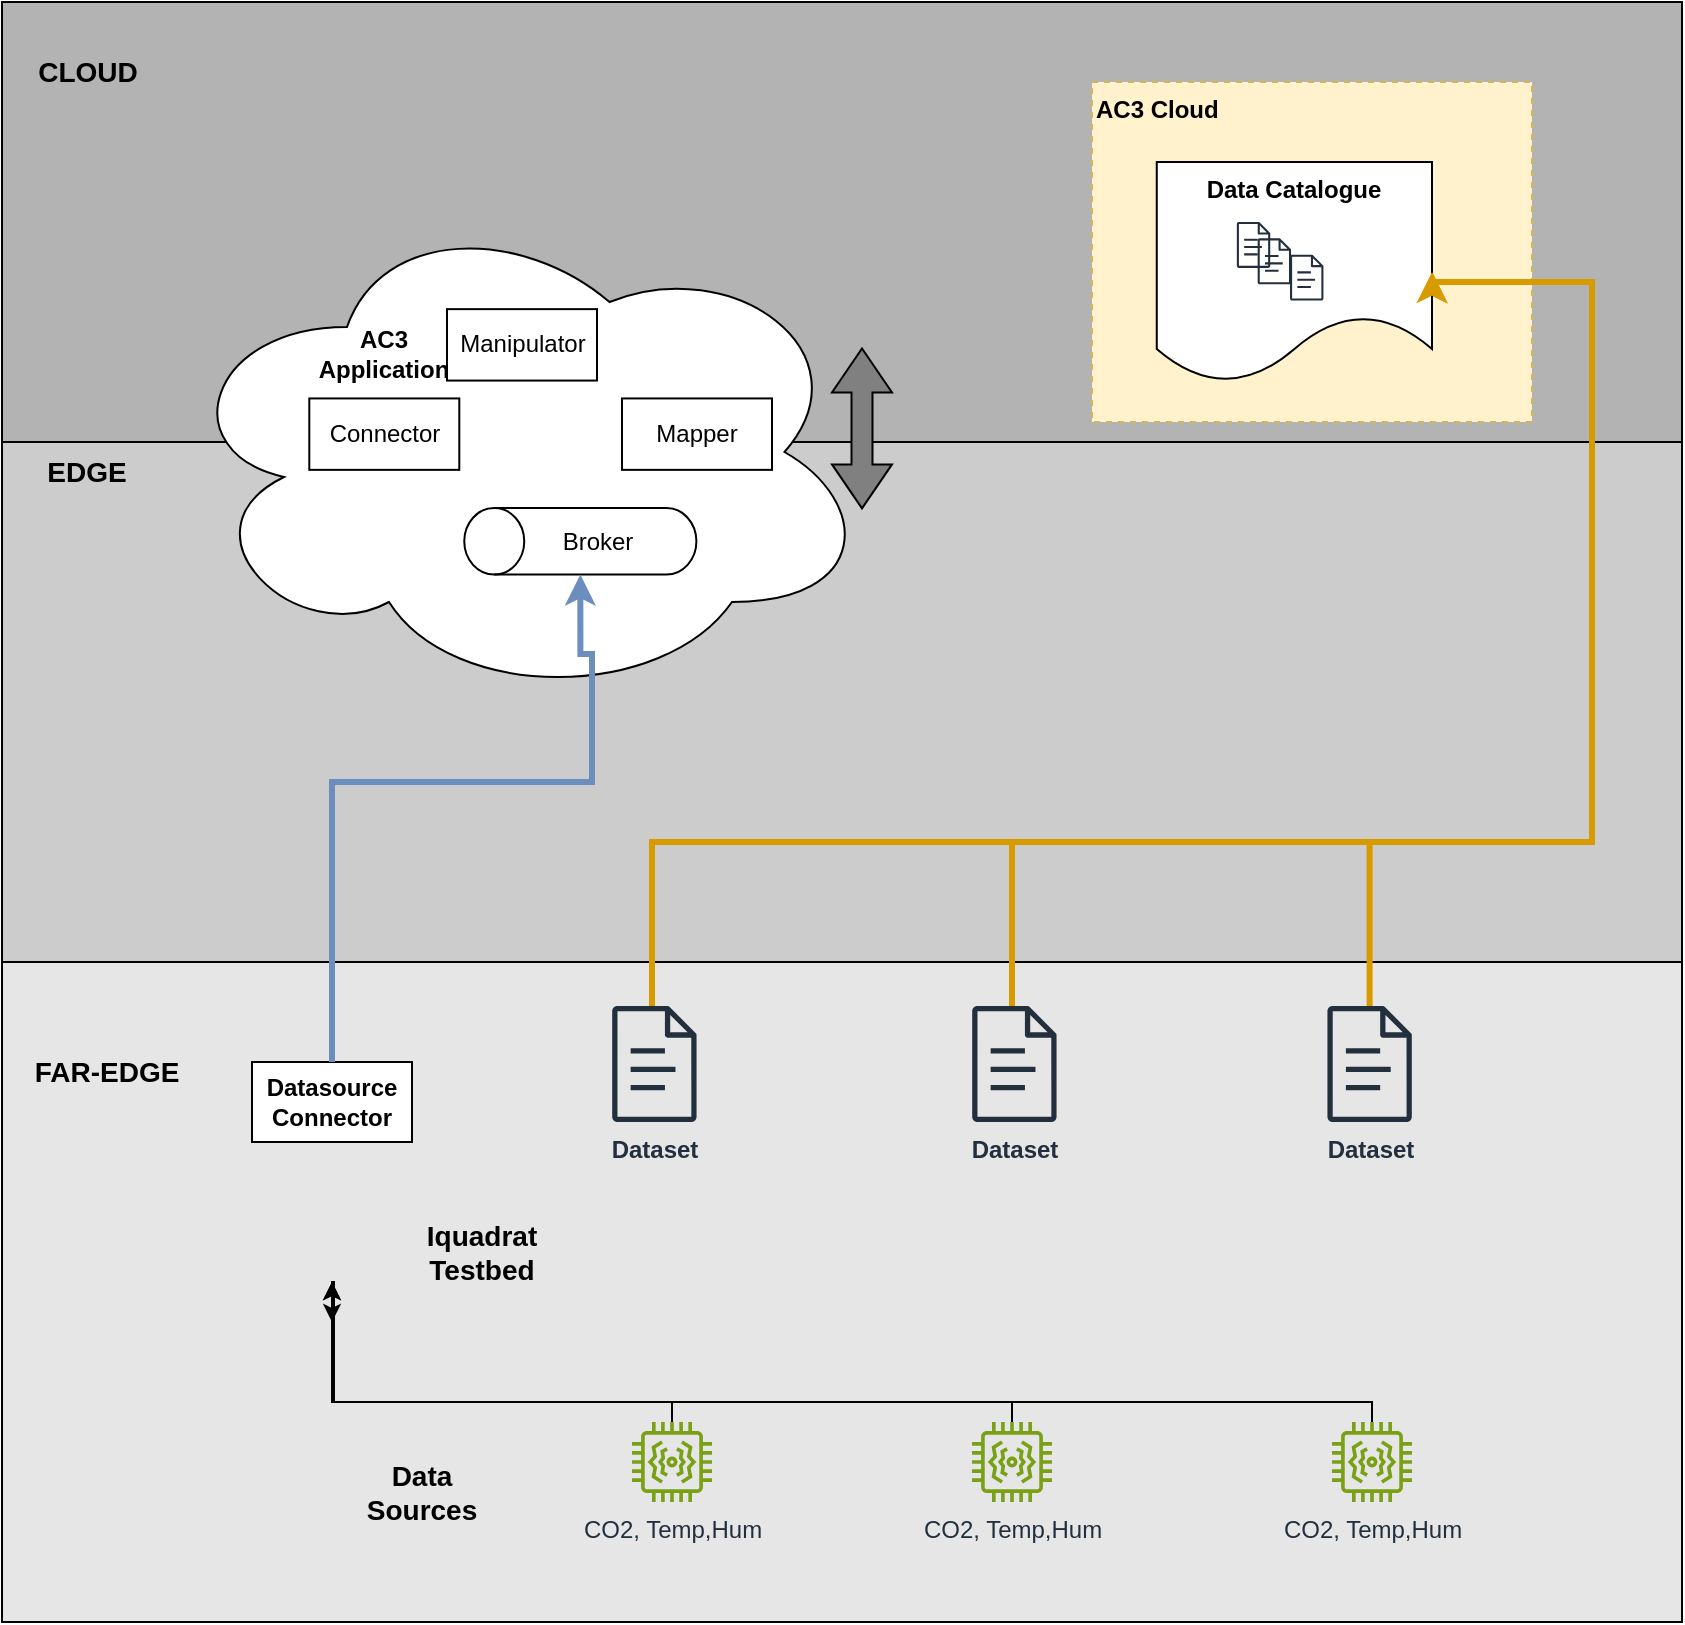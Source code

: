 <mxfile version="24.6.3" type="github">
  <diagram name="Page-1" id="CVLR7P7-JwrgKJYkrLkE">
    <mxGraphModel dx="2778" dy="2083" grid="1" gridSize="10" guides="1" tooltips="1" connect="1" arrows="1" fold="1" page="1" pageScale="1" pageWidth="850" pageHeight="1100" math="0" shadow="0">
      <root>
        <mxCell id="0" />
        <mxCell id="1" parent="0" />
        <mxCell id="IQXCVwrF_PjCCcAIswoo-73" value="" style="html=1;dashed=0;whiteSpace=wrap;fillColor=#B3B3B3;" vertex="1" parent="1">
          <mxGeometry x="-5" y="-60" width="840" height="220" as="geometry" />
        </mxCell>
        <mxCell id="IQXCVwrF_PjCCcAIswoo-70" value="" style="html=1;dashed=0;whiteSpace=wrap;fillColor=#CCCCCC;" vertex="1" parent="1">
          <mxGeometry x="-5" y="160" width="840" height="260" as="geometry" />
        </mxCell>
        <mxCell id="IQXCVwrF_PjCCcAIswoo-67" value="" style="html=1;dashed=0;whiteSpace=wrap;fillColor=#E6E6E6;" vertex="1" parent="1">
          <mxGeometry x="-5" y="420" width="840" height="330" as="geometry" />
        </mxCell>
        <mxCell id="IQXCVwrF_PjCCcAIswoo-2" value="AC3 Cloud" style="rounded=0;whiteSpace=wrap;html=1;labelPosition=center;verticalLabelPosition=middle;align=left;verticalAlign=top;fillColor=#fff2cc;strokeColor=#d6b656;dashed=1;fontStyle=1" vertex="1" parent="1">
          <mxGeometry x="540" y="-20" width="220" height="170" as="geometry" />
        </mxCell>
        <mxCell id="IQXCVwrF_PjCCcAIswoo-55" style="edgeStyle=orthogonalEdgeStyle;rounded=0;orthogonalLoop=1;jettySize=auto;html=1;entryX=0.5;entryY=1;entryDx=0;entryDy=0;" edge="1" parent="1" source="IQXCVwrF_PjCCcAIswoo-6" target="IQXCVwrF_PjCCcAIswoo-9">
          <mxGeometry relative="1" as="geometry">
            <Array as="points">
              <mxPoint x="330" y="640" />
              <mxPoint x="160" y="640" />
            </Array>
          </mxGeometry>
        </mxCell>
        <mxCell id="IQXCVwrF_PjCCcAIswoo-6" value="CO2, Temp,Hum" style="sketch=0;outlineConnect=0;fontColor=#232F3E;gradientColor=none;fillColor=#7AA116;strokeColor=none;dashed=0;verticalLabelPosition=bottom;verticalAlign=top;align=center;html=1;fontSize=12;fontStyle=0;aspect=fixed;pointerEvents=1;shape=mxgraph.aws4.iot_thing_vibration_sensor;" vertex="1" parent="1">
          <mxGeometry x="310" y="650" width="40" height="40" as="geometry" />
        </mxCell>
        <mxCell id="IQXCVwrF_PjCCcAIswoo-9" value="" style="shape=image;html=1;verticalAlign=top;verticalLabelPosition=bottom;labelBackgroundColor=#ffffff;imageAspect=0;aspect=fixed;image=https://cdn1.iconfinder.com/data/icons/fruit-136/64/Fruit_iconfree_Filled_Outline_raspberry-healthy-organic-food-fruit_icon-128.png" vertex="1" parent="1">
          <mxGeometry x="130" y="520" width="60" height="60" as="geometry" />
        </mxCell>
        <mxCell id="IQXCVwrF_PjCCcAIswoo-15" value="&lt;span style=&quot;font-size: 14px;&quot;&gt;Iquadrat Testbed&lt;/span&gt;" style="text;html=1;align=center;verticalAlign=middle;whiteSpace=wrap;rounded=0;fontStyle=1" vertex="1" parent="1">
          <mxGeometry x="200" y="550" width="70" height="30" as="geometry" />
        </mxCell>
        <mxCell id="IQXCVwrF_PjCCcAIswoo-19" value="&lt;font style=&quot;font-size: 14px;&quot;&gt;CLOUD&lt;/font&gt;" style="text;html=1;align=center;verticalAlign=middle;whiteSpace=wrap;rounded=0;fontStyle=1" vertex="1" parent="1">
          <mxGeometry x="7.5" y="-50" width="60" height="50" as="geometry" />
        </mxCell>
        <mxCell id="IQXCVwrF_PjCCcAIswoo-22" value="Datasource&lt;br&gt;Connector" style="rounded=0;whiteSpace=wrap;html=1;fontStyle=1" vertex="1" parent="1">
          <mxGeometry x="120" y="470" width="80" height="40" as="geometry" />
        </mxCell>
        <mxCell id="IQXCVwrF_PjCCcAIswoo-24" style="edgeStyle=orthogonalEdgeStyle;rounded=0;orthogonalLoop=1;jettySize=auto;html=1;entryX=1;entryY=0.5;entryDx=0;entryDy=0;fillColor=#ffe6cc;strokeColor=#d79b00;strokeWidth=3;" edge="1" parent="1" source="IQXCVwrF_PjCCcAIswoo-41" target="IQXCVwrF_PjCCcAIswoo-40">
          <mxGeometry relative="1" as="geometry">
            <Array as="points">
              <mxPoint x="320" y="360" />
              <mxPoint x="790" y="360" />
              <mxPoint x="790" y="80" />
              <mxPoint x="710" y="80" />
            </Array>
          </mxGeometry>
        </mxCell>
        <mxCell id="IQXCVwrF_PjCCcAIswoo-25" style="edgeStyle=orthogonalEdgeStyle;rounded=0;orthogonalLoop=1;jettySize=auto;html=1;entryX=1;entryY=0.5;entryDx=0;entryDy=0;fillColor=#ffe6cc;strokeColor=#d79b00;strokeWidth=3;" edge="1" parent="1" source="IQXCVwrF_PjCCcAIswoo-42" target="IQXCVwrF_PjCCcAIswoo-40">
          <mxGeometry relative="1" as="geometry">
            <Array as="points">
              <mxPoint x="679" y="360" />
              <mxPoint x="790" y="360" />
              <mxPoint x="790" y="80" />
              <mxPoint x="710" y="80" />
            </Array>
          </mxGeometry>
        </mxCell>
        <mxCell id="IQXCVwrF_PjCCcAIswoo-26" value="" style="group" connectable="0" vertex="1" parent="1">
          <mxGeometry x="80" y="40" width="385" height="250" as="geometry" />
        </mxCell>
        <mxCell id="IQXCVwrF_PjCCcAIswoo-27" value="" style="ellipse;shape=cloud;whiteSpace=wrap;html=1;" vertex="1" parent="IQXCVwrF_PjCCcAIswoo-26">
          <mxGeometry width="350" height="250" as="geometry" />
        </mxCell>
        <mxCell id="IQXCVwrF_PjCCcAIswoo-28" value="" style="group" connectable="0" vertex="1" parent="IQXCVwrF_PjCCcAIswoo-26">
          <mxGeometry x="150" y="151.786" width="108.333" height="35.714" as="geometry" />
        </mxCell>
        <mxCell id="IQXCVwrF_PjCCcAIswoo-29" value="" style="shape=cylinder3;whiteSpace=wrap;html=1;boundedLbl=1;backgroundOutline=1;size=15;rotation=-90;" vertex="1" parent="IQXCVwrF_PjCCcAIswoo-28">
          <mxGeometry x="37.5" y="-40.179" width="33.333" height="116.071" as="geometry" />
        </mxCell>
        <mxCell id="IQXCVwrF_PjCCcAIswoo-30" value="Broker" style="text;html=1;align=center;verticalAlign=middle;whiteSpace=wrap;rounded=0;" vertex="1" parent="IQXCVwrF_PjCCcAIswoo-28">
          <mxGeometry x="37.5" y="4.464" width="50" height="26.786" as="geometry" />
        </mxCell>
        <mxCell id="IQXCVwrF_PjCCcAIswoo-31" value="Connector" style="rounded=0;whiteSpace=wrap;html=1;" vertex="1" parent="IQXCVwrF_PjCCcAIswoo-26">
          <mxGeometry x="68.65" y="98.214" width="75" height="35.714" as="geometry" />
        </mxCell>
        <mxCell id="IQXCVwrF_PjCCcAIswoo-32" value="Manipulator" style="rounded=0;whiteSpace=wrap;html=1;" vertex="1" parent="IQXCVwrF_PjCCcAIswoo-26">
          <mxGeometry x="137.5" y="53.571" width="75" height="35.714" as="geometry" />
        </mxCell>
        <mxCell id="IQXCVwrF_PjCCcAIswoo-33" value="Mapper" style="rounded=0;whiteSpace=wrap;html=1;" vertex="1" parent="IQXCVwrF_PjCCcAIswoo-26">
          <mxGeometry x="225" y="98.214" width="75" height="35.714" as="geometry" />
        </mxCell>
        <mxCell id="IQXCVwrF_PjCCcAIswoo-34" value="AC3 Application" style="text;html=1;align=center;verticalAlign=middle;whiteSpace=wrap;rounded=0;fontStyle=1" vertex="1" parent="IQXCVwrF_PjCCcAIswoo-26">
          <mxGeometry x="81.15" y="62.5" width="50" height="26.786" as="geometry" />
        </mxCell>
        <mxCell id="IQXCVwrF_PjCCcAIswoo-74" value="" style="html=1;shadow=0;dashed=0;align=center;verticalAlign=middle;shape=mxgraph.arrows2.twoWayArrow;dy=0.65;dx=22;rotation=90;fillColor=#808080;" vertex="1" parent="IQXCVwrF_PjCCcAIswoo-26">
          <mxGeometry x="305" y="98.21" width="80" height="30" as="geometry" />
        </mxCell>
        <mxCell id="IQXCVwrF_PjCCcAIswoo-38" style="edgeStyle=orthogonalEdgeStyle;rounded=0;orthogonalLoop=1;jettySize=auto;html=1;exitX=0.5;exitY=0;exitDx=0;exitDy=0;entryX=0;entryY=0.5;entryDx=0;entryDy=0;entryPerimeter=0;fillColor=#dae8fc;strokeColor=#6c8ebf;strokeWidth=3;" edge="1" parent="1" source="IQXCVwrF_PjCCcAIswoo-22" target="IQXCVwrF_PjCCcAIswoo-29">
          <mxGeometry relative="1" as="geometry">
            <Array as="points">
              <mxPoint x="160" y="330" />
              <mxPoint x="290" y="330" />
              <mxPoint x="290" y="266" />
            </Array>
          </mxGeometry>
        </mxCell>
        <mxCell id="IQXCVwrF_PjCCcAIswoo-40" value="Data Catalogue" style="shape=document;whiteSpace=wrap;html=1;boundedLbl=1;labelPosition=center;verticalLabelPosition=middle;align=center;verticalAlign=top;fontStyle=1" vertex="1" parent="1">
          <mxGeometry x="572.38" y="20" width="137.62" height="110" as="geometry" />
        </mxCell>
        <mxCell id="IQXCVwrF_PjCCcAIswoo-41" value="Dataset&lt;span style=&quot;color: rgba(0, 0, 0, 0); font-family: monospace; font-size: 0px; text-align: start;&quot;&gt;%3CmxGraphModel%3E%3Croot%3E%3CmxCell%20id%3D%220%22%2F%3E%3CmxCell%20id%3D%221%22%20parent%3D%220%22%2F%3E%3CmxCell%20id%3D%222%22%20value%3D%22Connector%22%20style%3D%22rounded%3D0%3BwhiteSpace%3Dwrap%3Bhtml%3D1%3B%22%20vertex%3D%221%22%20parent%3D%221%22%3E%3CmxGeometry%20x%3D%22500%22%20y%3D%22660%22%20width%3D%2280%22%20height%3D%2240%22%20as%3D%22geometry%22%2F%3E%3C%2FmxCell%3E%3C%2Froot%3E%3C%2FmxGraphModel%3E&lt;/span&gt;" style="sketch=0;outlineConnect=0;fontColor=#232F3E;gradientColor=none;fillColor=#232F3D;strokeColor=none;dashed=0;verticalLabelPosition=bottom;verticalAlign=top;align=center;html=1;fontSize=12;fontStyle=1;aspect=fixed;pointerEvents=1;shape=mxgraph.aws4.document;" vertex="1" parent="1">
          <mxGeometry x="300" y="442" width="42.38" height="58" as="geometry" />
        </mxCell>
        <mxCell id="IQXCVwrF_PjCCcAIswoo-42" value="Dataset&lt;span style=&quot;color: rgba(0, 0, 0, 0); font-family: monospace; font-size: 0px; text-align: start;&quot;&gt;%3CmxGraphModel%3E%3Croot%3E%3CmxCell%20id%3D%220%22%2F%3E%3CmxCell%20id%3D%221%22%20parent%3D%220%22%2F%3E%3CmxCell%20id%3D%222%22%20value%3D%22Connector%22%20style%3D%22rounded%3D0%3BwhiteSpace%3Dwrap%3Bhtml%3D1%3B%22%20vertex%3D%221%22%20parent%3D%221%22%3E%3CmxGeometry%20x%3D%22500%22%20y%3D%22660%22%20width%3D%2280%22%20height%3D%2240%22%20as%3D%22geometry%22%2F%3E%3C%2FmxCell%3E%3C%2Froot%3E%3C%2FmxGraphModel%3E&lt;/span&gt;" style="sketch=0;outlineConnect=0;fontColor=#232F3E;gradientColor=none;fillColor=#232F3D;strokeColor=none;dashed=0;verticalLabelPosition=bottom;verticalAlign=top;align=center;html=1;fontSize=12;fontStyle=1;aspect=fixed;pointerEvents=1;shape=mxgraph.aws4.document;" vertex="1" parent="1">
          <mxGeometry x="657.62" y="442" width="42.38" height="58" as="geometry" />
        </mxCell>
        <mxCell id="IQXCVwrF_PjCCcAIswoo-43" style="edgeStyle=orthogonalEdgeStyle;rounded=0;orthogonalLoop=1;jettySize=auto;html=1;entryX=1;entryY=0.5;entryDx=0;entryDy=0;fillColor=#ffe6cc;strokeColor=#d79b00;strokeWidth=3;" edge="1" parent="1" source="IQXCVwrF_PjCCcAIswoo-44" target="IQXCVwrF_PjCCcAIswoo-40">
          <mxGeometry relative="1" as="geometry">
            <Array as="points">
              <mxPoint x="500" y="360" />
              <mxPoint x="790" y="360" />
              <mxPoint x="790" y="80" />
              <mxPoint x="710" y="80" />
            </Array>
          </mxGeometry>
        </mxCell>
        <mxCell id="IQXCVwrF_PjCCcAIswoo-44" value="Dataset&lt;span style=&quot;color: rgba(0, 0, 0, 0); font-family: monospace; font-size: 0px; text-align: start;&quot;&gt;%3CmxGraphModel%3E%3Croot%3E%3CmxCell%20id%3D%220%22%2F%3E%3CmxCell%20id%3D%221%22%20parent%3D%220%22%2F%3E%3CmxCell%20id%3D%222%22%20value%3D%22Connector%22%20style%3D%22rounded%3D0%3BwhiteSpace%3Dwrap%3Bhtml%3D1%3B%22%20vertex%3D%221%22%20parent%3D%221%22%3E%3CmxGeometry%20x%3D%22500%22%20y%3D%22660%22%20width%3D%2280%22%20height%3D%2240%22%20as%3D%22geometry%22%2F%3E%3C%2FmxCell%3E%3C%2Froot%3E%3C%2FmxGraphModel%3E&lt;/span&gt;" style="sketch=0;outlineConnect=0;fontColor=#232F3E;gradientColor=none;fillColor=#232F3D;strokeColor=none;dashed=0;verticalLabelPosition=bottom;verticalAlign=top;align=center;html=1;fontSize=12;fontStyle=1;aspect=fixed;pointerEvents=1;shape=mxgraph.aws4.document;" vertex="1" parent="1">
          <mxGeometry x="480" y="442" width="42.38" height="58" as="geometry" />
        </mxCell>
        <mxCell id="IQXCVwrF_PjCCcAIswoo-51" value="CO2, Temp,Hum" style="sketch=0;outlineConnect=0;fontColor=#232F3E;gradientColor=none;fillColor=#7AA116;strokeColor=none;dashed=0;verticalLabelPosition=bottom;verticalAlign=top;align=center;html=1;fontSize=12;fontStyle=0;aspect=fixed;pointerEvents=1;shape=mxgraph.aws4.iot_thing_vibration_sensor;" vertex="1" parent="1">
          <mxGeometry x="480" y="650" width="40" height="40" as="geometry" />
        </mxCell>
        <mxCell id="IQXCVwrF_PjCCcAIswoo-54" style="edgeStyle=orthogonalEdgeStyle;rounded=0;orthogonalLoop=1;jettySize=auto;html=1;" edge="1" parent="1">
          <mxGeometry relative="1" as="geometry">
            <mxPoint x="160" y="600" as="targetPoint" />
            <mxPoint x="680.0" y="650" as="sourcePoint" />
            <Array as="points">
              <mxPoint x="680" y="640" />
              <mxPoint x="161" y="640" />
              <mxPoint x="161" y="580" />
              <mxPoint x="160" y="580" />
            </Array>
          </mxGeometry>
        </mxCell>
        <mxCell id="IQXCVwrF_PjCCcAIswoo-52" value="CO2, Temp,Hum" style="sketch=0;outlineConnect=0;fontColor=#232F3E;gradientColor=none;fillColor=#7AA116;strokeColor=none;dashed=0;verticalLabelPosition=bottom;verticalAlign=top;align=center;html=1;fontSize=12;fontStyle=0;aspect=fixed;pointerEvents=1;shape=mxgraph.aws4.iot_thing_vibration_sensor;" vertex="1" parent="1">
          <mxGeometry x="660" y="650" width="40" height="40" as="geometry" />
        </mxCell>
        <mxCell id="IQXCVwrF_PjCCcAIswoo-56" value="&lt;span style=&quot;font-size: 14px;&quot;&gt;FAR-EDGE&lt;/span&gt;" style="text;html=1;align=center;verticalAlign=middle;whiteSpace=wrap;rounded=0;fontStyle=1" vertex="1" parent="1">
          <mxGeometry x="5" y="460" width="85" height="30" as="geometry" />
        </mxCell>
        <mxCell id="IQXCVwrF_PjCCcAIswoo-57" value="&lt;span style=&quot;font-size: 14px;&quot;&gt;Data Sources&lt;/span&gt;" style="text;html=1;align=center;verticalAlign=middle;whiteSpace=wrap;rounded=0;fontStyle=1" vertex="1" parent="1">
          <mxGeometry x="170" y="670" width="70" height="30" as="geometry" />
        </mxCell>
        <mxCell id="IQXCVwrF_PjCCcAIswoo-65" value="" style="group" vertex="1" connectable="0" parent="1">
          <mxGeometry x="612.38" y="50" width="47.62" height="40" as="geometry" />
        </mxCell>
        <mxCell id="IQXCVwrF_PjCCcAIswoo-58" value="" style="sketch=0;outlineConnect=0;fontColor=#232F3E;gradientColor=none;fillColor=#232F3D;strokeColor=none;dashed=0;verticalLabelPosition=bottom;verticalAlign=top;align=center;html=1;fontSize=12;fontStyle=1;aspect=fixed;pointerEvents=1;shape=mxgraph.aws4.document;" vertex="1" parent="IQXCVwrF_PjCCcAIswoo-65">
          <mxGeometry width="16.775" height="22.958" as="geometry" />
        </mxCell>
        <mxCell id="IQXCVwrF_PjCCcAIswoo-63" value="" style="sketch=0;outlineConnect=0;fontColor=#232F3E;gradientColor=none;fillColor=#232F3D;strokeColor=none;dashed=0;verticalLabelPosition=bottom;verticalAlign=top;align=center;html=1;fontSize=12;fontStyle=1;aspect=fixed;pointerEvents=1;shape=mxgraph.aws4.document;" vertex="1" parent="IQXCVwrF_PjCCcAIswoo-65">
          <mxGeometry x="10.417" y="8.163" width="16.775" height="22.958" as="geometry" />
        </mxCell>
        <mxCell id="IQXCVwrF_PjCCcAIswoo-64" value="" style="sketch=0;outlineConnect=0;fontColor=#232F3E;gradientColor=none;fillColor=#232F3D;strokeColor=none;dashed=0;verticalLabelPosition=bottom;verticalAlign=top;align=center;html=1;fontSize=12;fontStyle=1;aspect=fixed;pointerEvents=1;shape=mxgraph.aws4.document;" vertex="1" parent="IQXCVwrF_PjCCcAIswoo-65">
          <mxGeometry x="26.598" y="16.327" width="16.775" height="22.958" as="geometry" />
        </mxCell>
        <mxCell id="IQXCVwrF_PjCCcAIswoo-66" value="&lt;span style=&quot;font-size: 14px;&quot;&gt;EDGE&lt;/span&gt;" style="text;html=1;align=center;verticalAlign=middle;whiteSpace=wrap;rounded=0;fontStyle=1" vertex="1" parent="1">
          <mxGeometry x="-5" y="160" width="85" height="30" as="geometry" />
        </mxCell>
        <mxCell id="IQXCVwrF_PjCCcAIswoo-68" value="" style="edgeStyle=orthogonalEdgeStyle;rounded=0;orthogonalLoop=1;jettySize=auto;html=1;entryX=0.5;entryY=1;entryDx=0;entryDy=0;" edge="1" parent="1" source="IQXCVwrF_PjCCcAIswoo-51" target="IQXCVwrF_PjCCcAIswoo-9">
          <mxGeometry relative="1" as="geometry">
            <mxPoint x="500" y="650" as="sourcePoint" />
            <mxPoint x="160" y="580" as="targetPoint" />
            <Array as="points">
              <mxPoint x="500" y="640" />
              <mxPoint x="160" y="640" />
            </Array>
          </mxGeometry>
        </mxCell>
      </root>
    </mxGraphModel>
  </diagram>
</mxfile>

